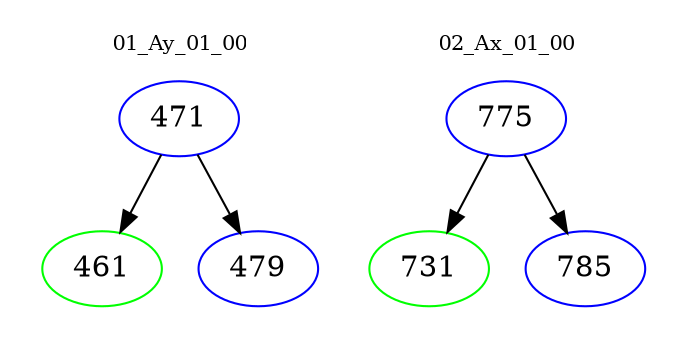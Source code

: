 digraph{
subgraph cluster_0 {
color = white
label = "01_Ay_01_00";
fontsize=10;
T0_471 [label="471", color="blue"]
T0_471 -> T0_461 [color="black"]
T0_461 [label="461", color="green"]
T0_471 -> T0_479 [color="black"]
T0_479 [label="479", color="blue"]
}
subgraph cluster_1 {
color = white
label = "02_Ax_01_00";
fontsize=10;
T1_775 [label="775", color="blue"]
T1_775 -> T1_731 [color="black"]
T1_731 [label="731", color="green"]
T1_775 -> T1_785 [color="black"]
T1_785 [label="785", color="blue"]
}
}
